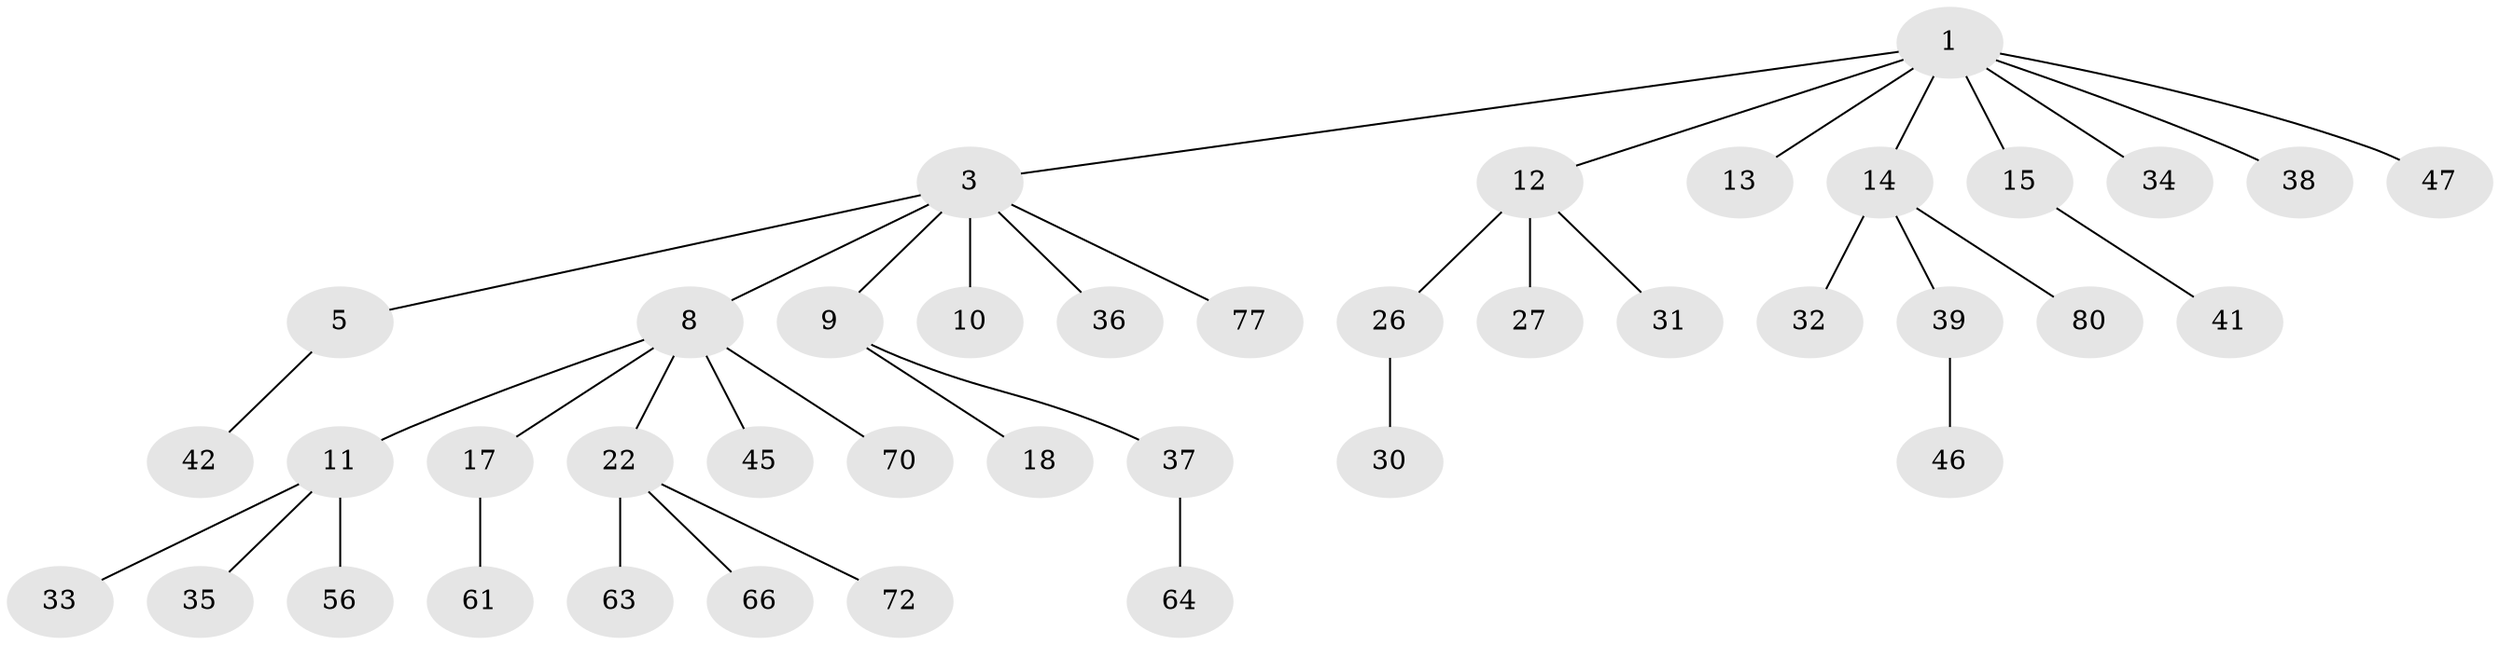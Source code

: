 // original degree distribution, {4: 0.08641975308641975, 5: 0.037037037037037035, 3: 0.08641975308641975, 2: 0.25925925925925924, 6: 0.012345679012345678, 1: 0.5061728395061729, 7: 0.012345679012345678}
// Generated by graph-tools (version 1.1) at 2025/15/03/09/25 04:15:24]
// undirected, 40 vertices, 39 edges
graph export_dot {
graph [start="1"]
  node [color=gray90,style=filled];
  1 [super="+2+7+21+67"];
  3 [super="+4"];
  5 [super="+55+6"];
  8 [super="+19+60"];
  9 [super="+75"];
  10;
  11 [super="+52+24+25+57+44+28"];
  12 [super="+23+20"];
  13 [super="+50"];
  14 [super="+16+53"];
  15;
  17 [super="+29"];
  18;
  22;
  26;
  27 [super="+74"];
  30 [super="+51"];
  31;
  32;
  33;
  34 [super="+40"];
  35;
  36 [super="+48"];
  37 [super="+43+68"];
  38;
  39 [super="+59"];
  41;
  42;
  45;
  46;
  47 [super="+73"];
  56;
  61;
  63;
  64;
  66;
  70;
  72;
  77;
  80;
  1 -- 3;
  1 -- 38;
  1 -- 12;
  1 -- 14;
  1 -- 34;
  1 -- 15;
  1 -- 13;
  1 -- 47;
  3 -- 5;
  3 -- 9;
  3 -- 36;
  3 -- 8;
  3 -- 10;
  3 -- 77;
  5 -- 42;
  8 -- 11;
  8 -- 17;
  8 -- 22;
  8 -- 45;
  8 -- 70;
  9 -- 18;
  9 -- 37;
  11 -- 56;
  11 -- 33;
  11 -- 35;
  12 -- 26;
  12 -- 31;
  12 -- 27;
  14 -- 32;
  14 -- 80;
  14 -- 39;
  15 -- 41;
  17 -- 61;
  22 -- 63;
  22 -- 66;
  22 -- 72;
  26 -- 30;
  37 -- 64;
  39 -- 46;
}
